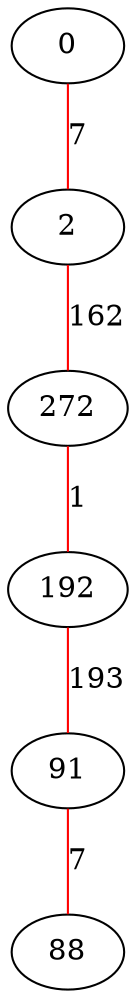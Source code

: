 graph Recorrido_0_TO_88
{
	0 -- 2 [label="7" ,color = "red"];
	2 -- 272 [label="162" ,color = "red"];
	272 -- 192 [label="1" ,color = "red"];
	192 -- 91 [label="193" ,color = "red"];
	91 -- 88 [label="7" ,color = "red"];
}

